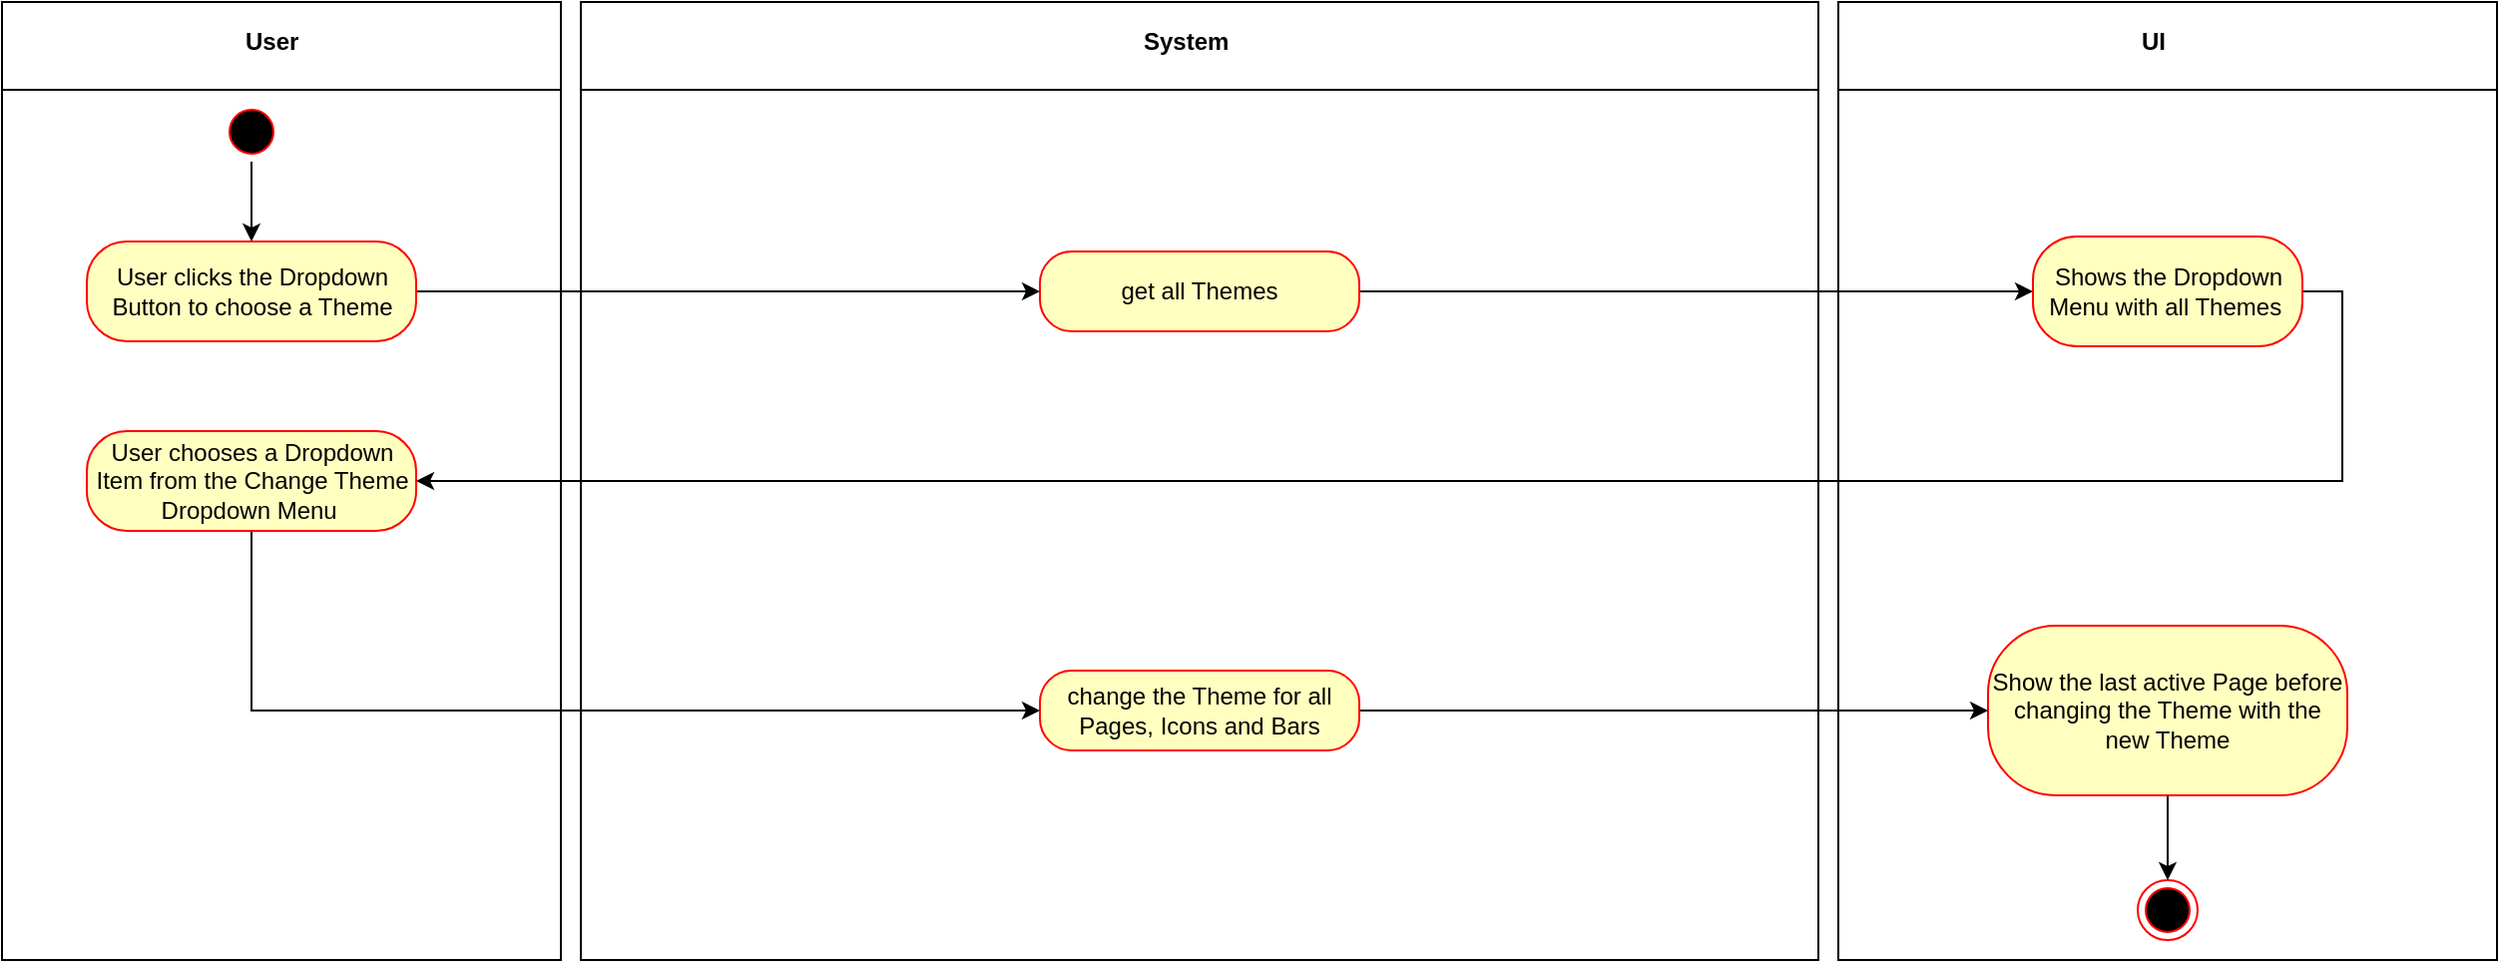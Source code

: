 <mxfile version="12.4.3" type="device" pages="1"><diagram id="ZfzqjiI3UMf1jPp71bGF" name="Page-1"><mxGraphModel dx="1463" dy="757" grid="1" gridSize="10" guides="1" tooltips="1" connect="1" arrows="1" fold="1" page="1" pageScale="1" pageWidth="583" pageHeight="827" math="0" shadow="0"><root><mxCell id="0"/><mxCell id="1" parent="0"/><mxCell id="Qbab9o7QcBTbbZ40InN3-18" value="" style="shape=internalStorage;whiteSpace=wrap;html=1;backgroundOutline=1;dx=0;dy=44;" parent="1" vertex="1"><mxGeometry width="280" height="480" as="geometry"/></mxCell><mxCell id="Qbab9o7QcBTbbZ40InN3-19" value="&lt;b&gt;User&lt;/b&gt;" style="text;html=1;resizable=0;points=[];autosize=1;align=left;verticalAlign=top;spacingTop=-4;" parent="1" vertex="1"><mxGeometry x="120" y="10" width="40" height="20" as="geometry"/></mxCell><mxCell id="Qbab9o7QcBTbbZ40InN3-22" value="" style="shape=internalStorage;whiteSpace=wrap;html=1;backgroundOutline=1;dx=0;dy=44;" parent="1" vertex="1"><mxGeometry x="290" width="620" height="480" as="geometry"/></mxCell><mxCell id="Qbab9o7QcBTbbZ40InN3-24" value="" style="shape=internalStorage;whiteSpace=wrap;html=1;backgroundOutline=1;dx=0;dy=44;" parent="1" vertex="1"><mxGeometry x="920" width="330" height="480" as="geometry"/></mxCell><mxCell id="Qbab9o7QcBTbbZ40InN3-25" value="&lt;b&gt;System&lt;/b&gt;" style="text;html=1;resizable=0;points=[];autosize=1;align=left;verticalAlign=top;spacingTop=-4;" parent="1" vertex="1"><mxGeometry x="570" y="10" width="60" height="20" as="geometry"/></mxCell><mxCell id="Qbab9o7QcBTbbZ40InN3-67" style="edgeStyle=orthogonalEdgeStyle;rounded=0;orthogonalLoop=1;jettySize=auto;html=1;exitX=0.5;exitY=1;exitDx=0;exitDy=0;entryX=0.5;entryY=0;entryDx=0;entryDy=0;" parent="1" source="Qbab9o7QcBTbbZ40InN3-26" target="Qbab9o7QcBTbbZ40InN3-63" edge="1"><mxGeometry relative="1" as="geometry"/></mxCell><mxCell id="Qbab9o7QcBTbbZ40InN3-26" value="" style="ellipse;html=1;shape=startState;fillColor=#000000;strokeColor=#ff0000;" parent="1" vertex="1"><mxGeometry x="110" y="50" width="30" height="30" as="geometry"/></mxCell><mxCell id="Qbab9o7QcBTbbZ40InN3-27" value="" style="ellipse;html=1;shape=endState;fillColor=#000000;strokeColor=#ff0000;" parent="1" vertex="1"><mxGeometry x="1070" y="440" width="30" height="30" as="geometry"/></mxCell><mxCell id="Qbab9o7QcBTbbZ40InN3-38" style="edgeStyle=orthogonalEdgeStyle;rounded=0;orthogonalLoop=1;jettySize=auto;html=1;exitX=1;exitY=0;exitDx=0;exitDy=0;entryX=0;entryY=0.5;entryDx=0;entryDy=0;" parent="1" edge="1"><mxGeometry relative="1" as="geometry"><mxPoint x="360" y="70" as="targetPoint"/></mxGeometry></mxCell><mxCell id="Qbab9o7QcBTbbZ40InN3-44" style="edgeStyle=orthogonalEdgeStyle;rounded=0;orthogonalLoop=1;jettySize=auto;html=1;exitX=1;exitY=0.5;exitDx=0;exitDy=0;entryX=0;entryY=0.5;entryDx=0;entryDy=0;" parent="1" edge="1"><mxGeometry relative="1" as="geometry"><mxPoint x="370" y="370" as="targetPoint"/></mxGeometry></mxCell><mxCell id="Qbab9o7QcBTbbZ40InN3-62" style="edgeStyle=orthogonalEdgeStyle;rounded=0;orthogonalLoop=1;jettySize=auto;html=1;exitX=1;exitY=1;exitDx=0;exitDy=0;entryX=0;entryY=0.5;entryDx=0;entryDy=0;" parent="1" edge="1"><mxGeometry relative="1" as="geometry"><mxPoint x="360" y="190" as="targetPoint"/><Array as="points"><mxPoint x="190" y="145"/><mxPoint x="190" y="190"/></Array></mxGeometry></mxCell><mxCell id="Qbab9o7QcBTbbZ40InN3-40" style="edgeStyle=orthogonalEdgeStyle;rounded=0;orthogonalLoop=1;jettySize=auto;html=1;exitX=1;exitY=0.5;exitDx=0;exitDy=0;entryX=0;entryY=0.5;entryDx=0;entryDy=0;" parent="1" edge="1"><mxGeometry relative="1" as="geometry"><mxPoint x="480" y="70" as="sourcePoint"/></mxGeometry></mxCell><mxCell id="Qbab9o7QcBTbbZ40InN3-42" style="edgeStyle=orthogonalEdgeStyle;rounded=0;orthogonalLoop=1;jettySize=auto;html=1;exitX=0.5;exitY=1;exitDx=0;exitDy=0;entryX=1;entryY=0.5;entryDx=0;entryDy=0;" parent="1" edge="1"><mxGeometry relative="1" as="geometry"><mxPoint x="480" y="130" as="targetPoint"/></mxGeometry></mxCell><mxCell id="Qbab9o7QcBTbbZ40InN3-50" style="edgeStyle=orthogonalEdgeStyle;rounded=0;orthogonalLoop=1;jettySize=auto;html=1;exitX=1;exitY=0.5;exitDx=0;exitDy=0;entryX=0;entryY=0.5;entryDx=0;entryDy=0;" parent="1" edge="1"><mxGeometry relative="1" as="geometry"><mxPoint x="665" y="370" as="targetPoint"/></mxGeometry></mxCell><mxCell id="Qbab9o7QcBTbbZ40InN3-45" style="edgeStyle=orthogonalEdgeStyle;rounded=0;orthogonalLoop=1;jettySize=auto;html=1;exitX=0.5;exitY=1;exitDx=0;exitDy=0;entryX=1;entryY=0.5;entryDx=0;entryDy=0;" parent="1" edge="1"><mxGeometry relative="1" as="geometry"><mxPoint x="725" y="390" as="sourcePoint"/></mxGeometry></mxCell><mxCell id="Qbab9o7QcBTbbZ40InN3-56" style="edgeStyle=orthogonalEdgeStyle;rounded=0;orthogonalLoop=1;jettySize=auto;html=1;exitX=1;exitY=0.5;exitDx=0;exitDy=0;entryX=0;entryY=0.5;entryDx=0;entryDy=0;" parent="1" edge="1"><mxGeometry relative="1" as="geometry"><mxPoint x="655" y="190" as="targetPoint"/></mxGeometry></mxCell><mxCell id="Qbab9o7QcBTbbZ40InN3-58" style="edgeStyle=orthogonalEdgeStyle;rounded=0;orthogonalLoop=1;jettySize=auto;html=1;exitX=0.5;exitY=1;exitDx=0;exitDy=0;entryX=1;entryY=0.5;entryDx=0;entryDy=0;" parent="1" edge="1"><mxGeometry relative="1" as="geometry"><mxPoint x="715" y="210" as="sourcePoint"/></mxGeometry></mxCell><mxCell id="Qbab9o7QcBTbbZ40InN3-69" value="" style="edgeStyle=orthogonalEdgeStyle;rounded=0;orthogonalLoop=1;jettySize=auto;html=1;" parent="1" source="Qbab9o7QcBTbbZ40InN3-63" target="Qbab9o7QcBTbbZ40InN3-68" edge="1"><mxGeometry relative="1" as="geometry"/></mxCell><mxCell id="Qbab9o7QcBTbbZ40InN3-63" value="User clicks the Dropdown Button to choose a Theme" style="rounded=1;whiteSpace=wrap;html=1;arcSize=40;fontColor=#000000;fillColor=#ffffc0;strokeColor=#ff0000;" parent="1" vertex="1"><mxGeometry x="42.5" y="120" width="165" height="50" as="geometry"/></mxCell><mxCell id="RIDGnAPMWvhJVLlb1y-w-5" value="" style="edgeStyle=orthogonalEdgeStyle;rounded=0;orthogonalLoop=1;jettySize=auto;html=1;entryX=0;entryY=0.5;entryDx=0;entryDy=0;" edge="1" parent="1" source="Qbab9o7QcBTbbZ40InN3-68" target="Qbab9o7QcBTbbZ40InN3-93"><mxGeometry relative="1" as="geometry"><mxPoint x="760" y="145" as="targetPoint"/></mxGeometry></mxCell><mxCell id="Qbab9o7QcBTbbZ40InN3-68" value="get all Themes" style="rounded=1;whiteSpace=wrap;html=1;arcSize=40;fontColor=#000000;fillColor=#ffffc0;strokeColor=#ff0000;" parent="1" vertex="1"><mxGeometry x="520" y="125" width="160" height="40" as="geometry"/></mxCell><mxCell id="Qbab9o7QcBTbbZ40InN3-70" value="&lt;b&gt;UI&lt;/b&gt;" style="text;html=1;resizable=0;points=[];autosize=1;align=left;verticalAlign=top;spacingTop=-4;" parent="1" vertex="1"><mxGeometry x="1070" y="10" width="30" height="20" as="geometry"/></mxCell><mxCell id="RIDGnAPMWvhJVLlb1y-w-8" style="edgeStyle=orthogonalEdgeStyle;rounded=0;orthogonalLoop=1;jettySize=auto;html=1;exitX=0.5;exitY=1;exitDx=0;exitDy=0;entryX=0.5;entryY=0;entryDx=0;entryDy=0;" edge="1" parent="1" source="Qbab9o7QcBTbbZ40InN3-92" target="Qbab9o7QcBTbbZ40InN3-27"><mxGeometry relative="1" as="geometry"/></mxCell><mxCell id="Qbab9o7QcBTbbZ40InN3-92" value="Show the last active Page before changing the Theme with the new Theme" style="rounded=1;whiteSpace=wrap;html=1;arcSize=40;fontColor=#000000;fillColor=#ffffc0;strokeColor=#ff0000;" parent="1" vertex="1"><mxGeometry x="995" y="312.5" width="180" height="85" as="geometry"/></mxCell><mxCell id="RIDGnAPMWvhJVLlb1y-w-6" style="edgeStyle=orthogonalEdgeStyle;rounded=0;orthogonalLoop=1;jettySize=auto;html=1;exitX=1;exitY=0.5;exitDx=0;exitDy=0;entryX=1;entryY=0.5;entryDx=0;entryDy=0;" edge="1" parent="1" source="Qbab9o7QcBTbbZ40InN3-93" target="RIDGnAPMWvhJVLlb1y-w-1"><mxGeometry relative="1" as="geometry"/></mxCell><mxCell id="Qbab9o7QcBTbbZ40InN3-93" value="Shows the Dropdown Menu with all Themes&amp;nbsp;" style="rounded=1;whiteSpace=wrap;html=1;arcSize=40;fontColor=#000000;fillColor=#ffffc0;strokeColor=#ff0000;" parent="1" vertex="1"><mxGeometry x="1017.5" y="117.5" width="135" height="55" as="geometry"/></mxCell><mxCell id="RIDGnAPMWvhJVLlb1y-w-9" style="edgeStyle=orthogonalEdgeStyle;rounded=0;orthogonalLoop=1;jettySize=auto;html=1;exitX=0.5;exitY=1;exitDx=0;exitDy=0;entryX=0;entryY=0.5;entryDx=0;entryDy=0;" edge="1" parent="1" source="RIDGnAPMWvhJVLlb1y-w-1" target="RIDGnAPMWvhJVLlb1y-w-7"><mxGeometry relative="1" as="geometry"/></mxCell><mxCell id="RIDGnAPMWvhJVLlb1y-w-1" value="User chooses a Dropdown Item from the Change Theme Dropdown Menu&amp;nbsp;" style="rounded=1;whiteSpace=wrap;html=1;arcSize=40;fontColor=#000000;fillColor=#ffffc0;strokeColor=#ff0000;" vertex="1" parent="1"><mxGeometry x="42.5" y="215" width="165" height="50" as="geometry"/></mxCell><mxCell id="RIDGnAPMWvhJVLlb1y-w-10" style="edgeStyle=orthogonalEdgeStyle;rounded=0;orthogonalLoop=1;jettySize=auto;html=1;exitX=1;exitY=0.5;exitDx=0;exitDy=0;entryX=0;entryY=0.5;entryDx=0;entryDy=0;" edge="1" parent="1" source="RIDGnAPMWvhJVLlb1y-w-7" target="Qbab9o7QcBTbbZ40InN3-92"><mxGeometry relative="1" as="geometry"/></mxCell><mxCell id="RIDGnAPMWvhJVLlb1y-w-7" value="change the Theme for all Pages, Icons and Bars" style="rounded=1;whiteSpace=wrap;html=1;arcSize=40;fontColor=#000000;fillColor=#ffffc0;strokeColor=#ff0000;" vertex="1" parent="1"><mxGeometry x="520" y="335" width="160" height="40" as="geometry"/></mxCell></root></mxGraphModel></diagram></mxfile>
